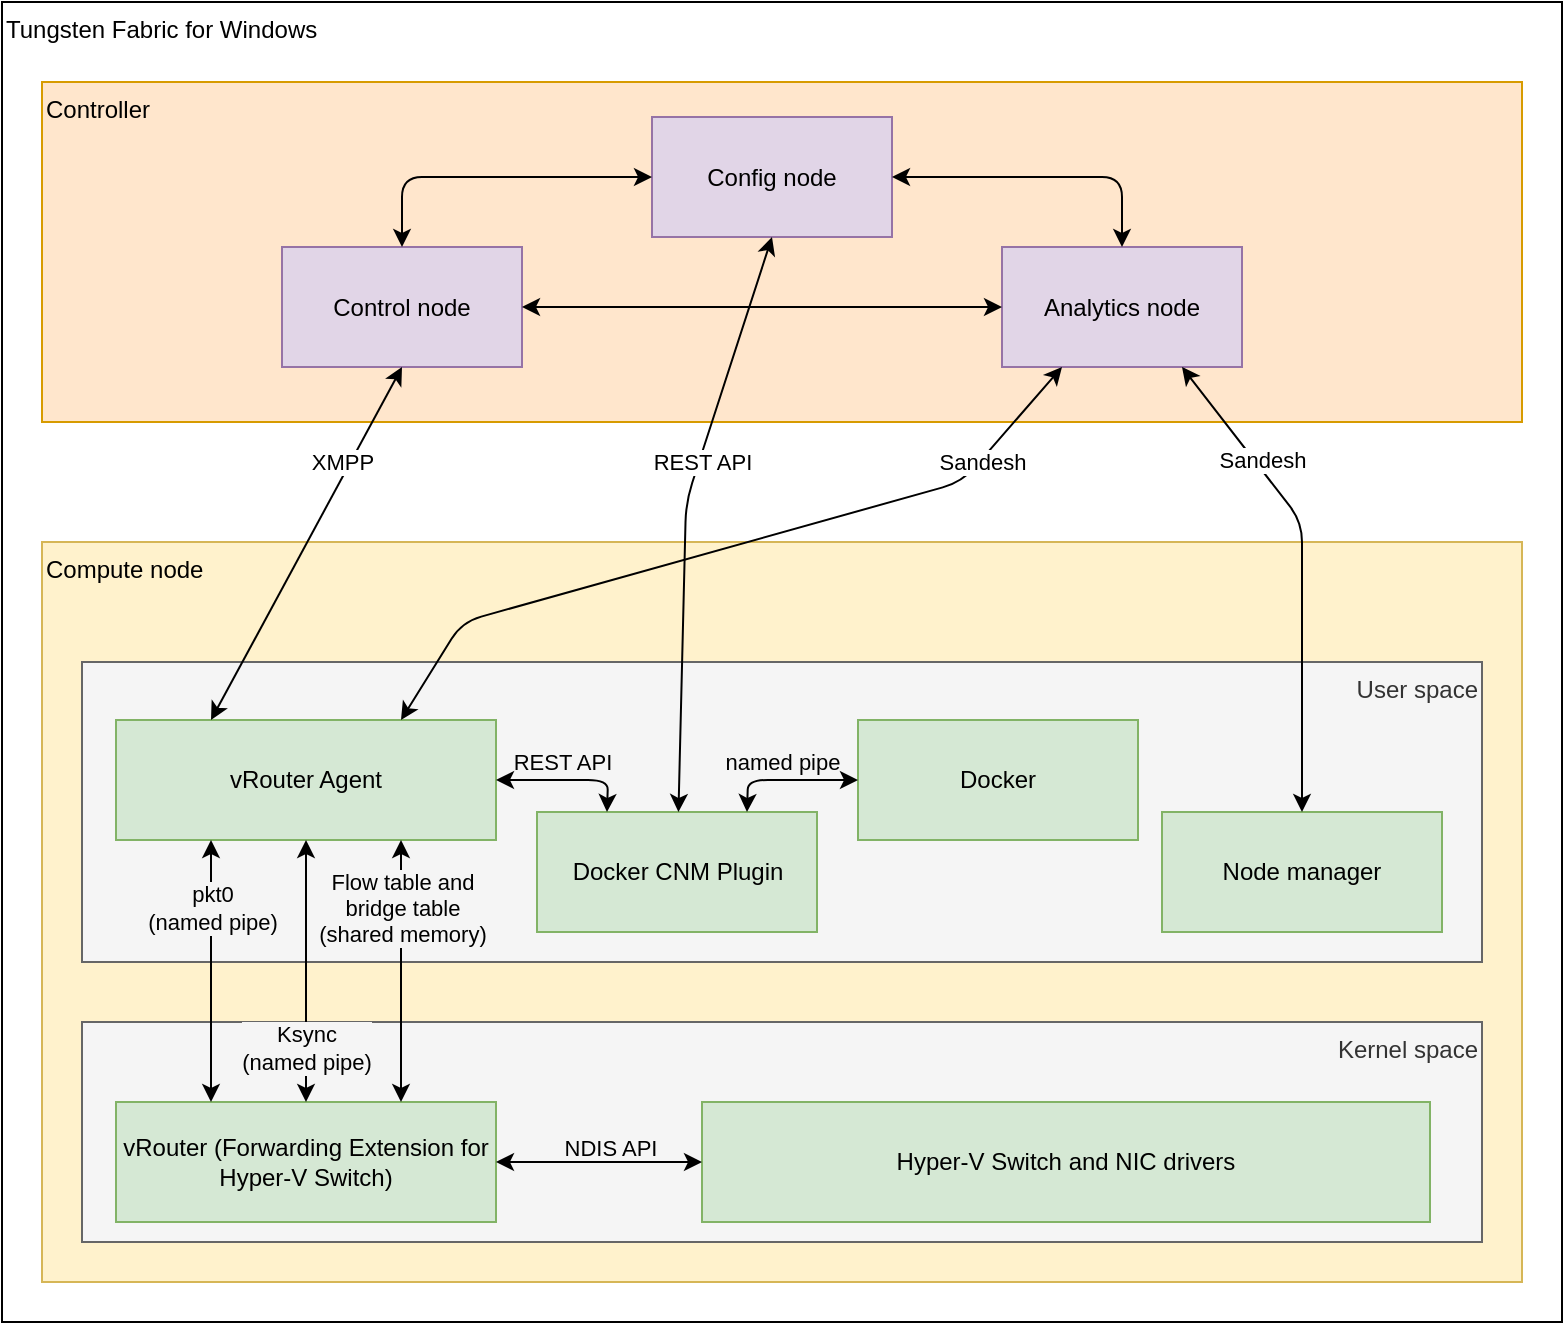 <mxfile version="10.6.7" type="device"><diagram id="VTxiM0Pgx4pR6NHyM5oK" name="Page-1"><mxGraphModel dx="797" dy="427" grid="1" gridSize="10" guides="1" tooltips="1" connect="1" arrows="1" fold="1" page="1" pageScale="1" pageWidth="827" pageHeight="720" math="0" shadow="0"><root><mxCell id="0"/><mxCell id="1" parent="0"/><mxCell id="07YoM74-elcP_Zr1uzdf-14" value="&lt;div style=&quot;text-align: left&quot;&gt;&lt;span&gt;Tungsten Fabric for Windows&lt;/span&gt;&lt;/div&gt;&lt;div style=&quot;text-align: left&quot;&gt;&lt;/div&gt;" style="rounded=0;whiteSpace=wrap;html=1;align=left;verticalAlign=top;" vertex="1" parent="1"><mxGeometry x="26" y="27" width="780" height="660" as="geometry"/></mxCell><mxCell id="07YoM74-elcP_Zr1uzdf-3" value="Compute node" style="rounded=0;whiteSpace=wrap;html=1;verticalAlign=top;align=left;fillColor=#fff2cc;strokeColor=#d6b656;" vertex="1" parent="1"><mxGeometry x="46" y="297" width="740" height="370" as="geometry"/></mxCell><mxCell id="07YoM74-elcP_Zr1uzdf-4" value="Controller" style="rounded=0;whiteSpace=wrap;html=1;labelPosition=center;verticalLabelPosition=middle;align=left;verticalAlign=top;fillColor=#ffe6cc;strokeColor=#d79b00;" vertex="1" parent="1"><mxGeometry x="46" y="67" width="740" height="170" as="geometry"/></mxCell><mxCell id="07YoM74-elcP_Zr1uzdf-5" value="Kernel space" style="rounded=0;whiteSpace=wrap;html=1;align=right;verticalAlign=top;fillColor=#f5f5f5;strokeColor=#666666;fontColor=#333333;" vertex="1" parent="1"><mxGeometry x="66" y="537" width="700" height="110" as="geometry"/></mxCell><mxCell id="07YoM74-elcP_Zr1uzdf-6" value="User space" style="rounded=0;whiteSpace=wrap;html=1;align=right;verticalAlign=top;fillColor=#f5f5f5;strokeColor=#666666;fontColor=#333333;labelBackgroundColor=#F5F5F5;" vertex="1" parent="1"><mxGeometry x="66" y="357" width="700" height="150" as="geometry"/></mxCell><mxCell id="07YoM74-elcP_Zr1uzdf-7" value="vRouter Agent" style="rounded=0;whiteSpace=wrap;html=1;align=center;fillColor=#d5e8d4;strokeColor=#82b366;" vertex="1" parent="1"><mxGeometry x="83" y="386" width="190" height="60" as="geometry"/></mxCell><mxCell id="07YoM74-elcP_Zr1uzdf-8" value="Docker CNM Plugin" style="rounded=0;whiteSpace=wrap;html=1;align=center;fillColor=#d5e8d4;strokeColor=#82b366;" vertex="1" parent="1"><mxGeometry x="293.5" y="432" width="140" height="60" as="geometry"/></mxCell><mxCell id="07YoM74-elcP_Zr1uzdf-10" value="vRouter (Forwarding Extension for Hyper-V Switch)" style="rounded=0;whiteSpace=wrap;html=1;align=center;fillColor=#d5e8d4;strokeColor=#82b366;" vertex="1" parent="1"><mxGeometry x="83" y="577" width="190" height="60" as="geometry"/></mxCell><mxCell id="07YoM74-elcP_Zr1uzdf-11" value="Control node&lt;br&gt;" style="rounded=0;whiteSpace=wrap;html=1;align=center;fillColor=#e1d5e7;strokeColor=#9673a6;" vertex="1" parent="1"><mxGeometry x="166" y="149.5" width="120" height="60" as="geometry"/></mxCell><mxCell id="07YoM74-elcP_Zr1uzdf-12" value="Config node&lt;br&gt;" style="rounded=0;whiteSpace=wrap;html=1;align=center;fillColor=#e1d5e7;strokeColor=#9673a6;" vertex="1" parent="1"><mxGeometry x="351" y="84.5" width="120" height="60" as="geometry"/></mxCell><mxCell id="07YoM74-elcP_Zr1uzdf-13" value="Analytics node&lt;br&gt;" style="rounded=0;whiteSpace=wrap;html=1;align=center;fillColor=#e1d5e7;strokeColor=#9673a6;" vertex="1" parent="1"><mxGeometry x="526" y="149.5" width="120" height="60" as="geometry"/></mxCell><mxCell id="07YoM74-elcP_Zr1uzdf-15" value="" style="endArrow=classic;startArrow=classic;html=1;entryX=0;entryY=0.5;entryDx=0;entryDy=0;exitX=1;exitY=0.5;exitDx=0;exitDy=0;" edge="1" parent="1" source="07YoM74-elcP_Zr1uzdf-11" target="07YoM74-elcP_Zr1uzdf-13"><mxGeometry width="50" height="50" relative="1" as="geometry"><mxPoint x="351" y="209.5" as="sourcePoint"/><mxPoint x="401" y="159.5" as="targetPoint"/></mxGeometry></mxCell><mxCell id="07YoM74-elcP_Zr1uzdf-18" value="" style="endArrow=classic;startArrow=classic;html=1;entryX=0;entryY=0.5;entryDx=0;entryDy=0;exitX=0.5;exitY=0;exitDx=0;exitDy=0;" edge="1" parent="1" source="07YoM74-elcP_Zr1uzdf-11" target="07YoM74-elcP_Zr1uzdf-12"><mxGeometry width="50" height="50" relative="1" as="geometry"><mxPoint x="211" y="149.5" as="sourcePoint"/><mxPoint x="261" y="99.5" as="targetPoint"/><Array as="points"><mxPoint x="226" y="114.5"/></Array></mxGeometry></mxCell><mxCell id="07YoM74-elcP_Zr1uzdf-19" value="" style="endArrow=classic;startArrow=classic;html=1;exitX=0.5;exitY=0;exitDx=0;exitDy=0;entryX=1;entryY=0.5;entryDx=0;entryDy=0;" edge="1" parent="1" source="07YoM74-elcP_Zr1uzdf-13" target="07YoM74-elcP_Zr1uzdf-12"><mxGeometry width="50" height="50" relative="1" as="geometry"><mxPoint x="576" y="124.5" as="sourcePoint"/><mxPoint x="626" y="74.5" as="targetPoint"/><Array as="points"><mxPoint x="586" y="114.5"/></Array></mxGeometry></mxCell><mxCell id="07YoM74-elcP_Zr1uzdf-20" value="pkt0&lt;br&gt;(named pipe)&lt;br&gt;" style="endArrow=classic;startArrow=classic;html=1;entryX=0.25;entryY=1;entryDx=0;entryDy=0;exitX=0.25;exitY=0;exitDx=0;exitDy=0;labelBackgroundColor=#F5F5F5;" edge="1" parent="1" source="07YoM74-elcP_Zr1uzdf-10" target="07YoM74-elcP_Zr1uzdf-7"><mxGeometry x="0.482" width="50" height="50" relative="1" as="geometry"><mxPoint x="121" y="757" as="sourcePoint"/><mxPoint x="171" y="707" as="targetPoint"/><mxPoint as="offset"/></mxGeometry></mxCell><mxCell id="07YoM74-elcP_Zr1uzdf-22" value="Flow table and&lt;br&gt;bridge table&lt;br&gt;(shared memory)&lt;br&gt;" style="endArrow=classic;startArrow=classic;html=1;entryX=0.75;entryY=1;entryDx=0;entryDy=0;exitX=0.75;exitY=0;exitDx=0;exitDy=0;labelBackgroundColor=#F5F5F5;" edge="1" parent="1" source="07YoM74-elcP_Zr1uzdf-10" target="07YoM74-elcP_Zr1uzdf-7"><mxGeometry x="0.482" width="50" height="50" relative="1" as="geometry"><mxPoint x="236" y="757" as="sourcePoint"/><mxPoint x="286" y="707" as="targetPoint"/><mxPoint as="offset"/></mxGeometry></mxCell><mxCell id="07YoM74-elcP_Zr1uzdf-23" value="XMPP" style="endArrow=classic;startArrow=classic;html=1;exitX=0.25;exitY=0;exitDx=0;exitDy=0;entryX=0.5;entryY=1;entryDx=0;entryDy=0;labelBackgroundColor=#FFFFFF;" edge="1" parent="1" source="07YoM74-elcP_Zr1uzdf-7" target="07YoM74-elcP_Zr1uzdf-11"><mxGeometry x="0.444" y="4" width="50" height="50" relative="1" as="geometry"><mxPoint x="121" y="309.5" as="sourcePoint"/><mxPoint x="171" y="259.5" as="targetPoint"/><mxPoint as="offset"/></mxGeometry></mxCell><mxCell id="07YoM74-elcP_Zr1uzdf-24" value="Sandesh" style="endArrow=classic;startArrow=classic;html=1;entryX=0.25;entryY=1;entryDx=0;entryDy=0;exitX=0.75;exitY=0;exitDx=0;exitDy=0;labelBackgroundColor=#FFFFFF;" edge="1" parent="1" source="07YoM74-elcP_Zr1uzdf-7" target="07YoM74-elcP_Zr1uzdf-13"><mxGeometry x="0.686" y="-1" width="50" height="50" relative="1" as="geometry"><mxPoint x="221" y="317" as="sourcePoint"/><mxPoint x="271" y="267" as="targetPoint"/><Array as="points"><mxPoint x="256" y="337"/><mxPoint x="506" y="267"/></Array><mxPoint as="offset"/></mxGeometry></mxCell><mxCell id="07YoM74-elcP_Zr1uzdf-25" value="Docker" style="rounded=0;whiteSpace=wrap;html=1;align=center;fillColor=#d5e8d4;strokeColor=#82b366;" vertex="1" parent="1"><mxGeometry x="454" y="386" width="140" height="60" as="geometry"/></mxCell><mxCell id="07YoM74-elcP_Zr1uzdf-26" value="Node manager" style="rounded=0;whiteSpace=wrap;html=1;align=center;fillColor=#d5e8d4;strokeColor=#82b366;" vertex="1" parent="1"><mxGeometry x="606" y="432" width="140" height="60" as="geometry"/></mxCell><mxCell id="07YoM74-elcP_Zr1uzdf-27" value="Sandesh" style="endArrow=classic;startArrow=classic;html=1;exitX=0.5;exitY=0;exitDx=0;exitDy=0;entryX=0.75;entryY=1;entryDx=0;entryDy=0;labelBackgroundColor=#FFFFFF;" edge="1" parent="1" source="07YoM74-elcP_Zr1uzdf-26" target="07YoM74-elcP_Zr1uzdf-13"><mxGeometry x="0.492" y="-3" width="50" height="50" relative="1" as="geometry"><mxPoint x="581" y="293.5" as="sourcePoint"/><mxPoint x="631" y="243.5" as="targetPoint"/><Array as="points"><mxPoint x="676" y="287"/></Array><mxPoint as="offset"/></mxGeometry></mxCell><mxCell id="07YoM74-elcP_Zr1uzdf-28" value="REST API" style="endArrow=classic;startArrow=classic;html=1;entryX=0.5;entryY=1;entryDx=0;entryDy=0;labelBackgroundColor=#FFFFFF;" edge="1" parent="1" source="07YoM74-elcP_Zr1uzdf-8" target="07YoM74-elcP_Zr1uzdf-12"><mxGeometry x="0.202" y="-1" width="50" height="50" relative="1" as="geometry"><mxPoint x="286" y="297" as="sourcePoint"/><mxPoint x="336" y="247" as="targetPoint"/><Array as="points"><mxPoint x="368" y="277"/></Array><mxPoint y="1" as="offset"/></mxGeometry></mxCell><mxCell id="07YoM74-elcP_Zr1uzdf-29" value="named pipe" style="endArrow=classic;startArrow=classic;html=1;entryX=0;entryY=0.5;entryDx=0;entryDy=0;exitX=0.75;exitY=0;exitDx=0;exitDy=0;labelBackgroundColor=none;" edge="1" parent="1" source="07YoM74-elcP_Zr1uzdf-8" target="07YoM74-elcP_Zr1uzdf-25"><mxGeometry x="-0.064" y="9" width="50" height="50" relative="1" as="geometry"><mxPoint x="414" y="382" as="sourcePoint"/><mxPoint x="464" y="332" as="targetPoint"/><Array as="points"><mxPoint x="399" y="416"/></Array><mxPoint as="offset"/></mxGeometry></mxCell><mxCell id="07YoM74-elcP_Zr1uzdf-30" value="REST API" style="endArrow=classic;startArrow=classic;html=1;entryX=0.25;entryY=0;entryDx=0;entryDy=0;exitX=1;exitY=0.5;exitDx=0;exitDy=0;labelBackgroundColor=none;" edge="1" parent="1" source="07YoM74-elcP_Zr1uzdf-7" target="07YoM74-elcP_Zr1uzdf-8"><mxGeometry x="-0.083" y="9" width="50" height="50" relative="1" as="geometry"><mxPoint x="186" y="376" as="sourcePoint"/><mxPoint x="329" y="426" as="targetPoint"/><Array as="points"><mxPoint x="329" y="416"/></Array><mxPoint as="offset"/></mxGeometry></mxCell><mxCell id="07YoM74-elcP_Zr1uzdf-32" value="Hyper-V Switch and NIC drivers" style="rounded=0;whiteSpace=wrap;html=1;align=center;fillColor=#d5e8d4;strokeColor=#82b366;" vertex="1" parent="1"><mxGeometry x="376" y="577" width="364" height="60" as="geometry"/></mxCell><mxCell id="07YoM74-elcP_Zr1uzdf-34" value="NDIS API" style="endArrow=classic;startArrow=classic;html=1;entryX=0;entryY=0.5;entryDx=0;entryDy=0;exitX=1;exitY=0.5;exitDx=0;exitDy=0;labelBackgroundColor=none;" edge="1" parent="1" source="07YoM74-elcP_Zr1uzdf-10" target="07YoM74-elcP_Zr1uzdf-32"><mxGeometry x="0.107" y="7" width="50" height="50" relative="1" as="geometry"><mxPoint x="272.952" y="617.952" as="sourcePoint"/><mxPoint x="349.143" y="603.19" as="targetPoint"/><mxPoint as="offset"/></mxGeometry></mxCell><mxCell id="07YoM74-elcP_Zr1uzdf-21" value="Ksync&lt;br&gt;(named pipe)&lt;br&gt;" style="endArrow=classic;startArrow=classic;html=1;entryX=0.5;entryY=1;entryDx=0;entryDy=0;exitX=0.5;exitY=0;exitDx=0;exitDy=0;labelBackgroundColor=#F5F5F5;" edge="1" parent="1" source="07YoM74-elcP_Zr1uzdf-10" target="07YoM74-elcP_Zr1uzdf-7"><mxGeometry x="-0.587" width="50" height="50" relative="1" as="geometry"><mxPoint x="176" y="757" as="sourcePoint"/><mxPoint x="226" y="707" as="targetPoint"/><mxPoint as="offset"/></mxGeometry></mxCell></root></mxGraphModel></diagram></mxfile>